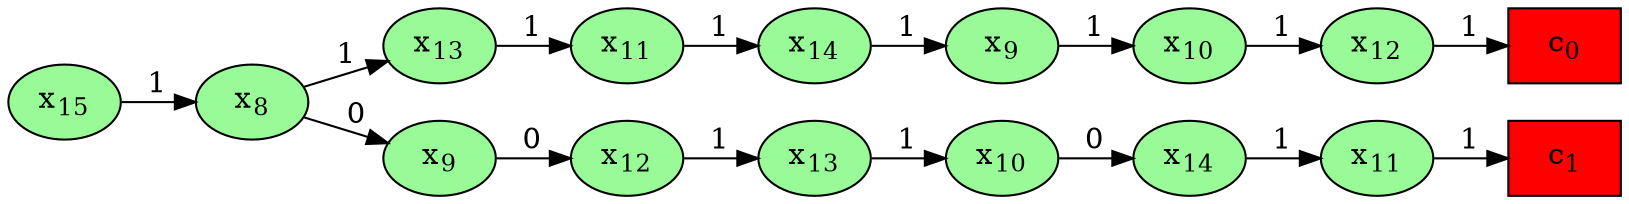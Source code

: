 strict digraph G {
	rankdir = LR;
	"e3b042" [label=<x<sub>15</sub>>, style=filled, fillcolor=palegreen];
	"e3b042" -> "1e14c8" [headlabel = "1", labeldistance=2];
	"1e14c8" [label=<x<sub>8</sub>>, style=filled, fillcolor=palegreen];
	"1e14c8" -> "3babe8" [headlabel = "1", labeldistance=2];
	"3babe8" [label=<x<sub>13</sub>>, style=filled, fillcolor=palegreen];
	"3babe8" -> "89aff3" [headlabel = "1", labeldistance=2];
	"89aff3" [label=<x<sub>11</sub>>, style=filled, fillcolor=palegreen];
	"89aff3" -> "8cd28f" [headlabel = "1", labeldistance=2];
	"8cd28f" [label=<x<sub>14</sub>>, style=filled, fillcolor=palegreen];
	"8cd28f" -> "45b67f" [headlabel = "1", labeldistance=2];
	"45b67f" [label=<x<sub>9</sub>>, style=filled, fillcolor=palegreen];
	"45b67f" -> "66996f" [headlabel = "1", labeldistance=2];
	"66996f" [label=<x<sub>10</sub>>, style=filled, fillcolor=palegreen];
	"66996f" -> "3f2d44" [headlabel = "1", labeldistance=2];
	"3f2d44" [label=<x<sub>12</sub>>, style=filled, fillcolor=palegreen];
	"3f2d44" -> "0x7fe42ac039b0" [headlabel = "1" labeldistance=2];
	"0x7fe42ac039b0" [shape=box, label=<c<SUB>0</SUB>>, style=filled, fillcolor=red];
	"e3b042" [label=<x<sub>15</sub>>, style=filled, fillcolor=palegreen];
	"e3b042" -> "1e14c8" [headlabel = "1", labeldistance=2];
	"1e14c8" [label=<x<sub>8</sub>>, style=filled, fillcolor=palegreen];
	"1e14c8" -> "78beee" [headlabel = "0", labeldistance=2];
	"78beee" [label=<x<sub>9</sub>>, style=filled, fillcolor=palegreen];
	"78beee" -> "8d13ff" [headlabel = "0", labeldistance=2];
	"8d13ff" [label=<x<sub>12</sub>>, style=filled, fillcolor=palegreen];
	"8d13ff" -> "007146" [headlabel = "1", labeldistance=2];
	"007146" [label=<x<sub>13</sub>>, style=filled, fillcolor=palegreen];
	"007146" -> "5fbe73" [headlabel = "1", labeldistance=2];
	"5fbe73" [label=<x<sub>10</sub>>, style=filled, fillcolor=palegreen];
	"5fbe73" -> "c4372d" [headlabel = "0", labeldistance=2];
	"c4372d" [label=<x<sub>14</sub>>, style=filled, fillcolor=palegreen];
	"c4372d" -> "be8df2" [headlabel = "1", labeldistance=2];
	"be8df2" [label=<x<sub>11</sub>>, style=filled, fillcolor=palegreen];
	"be8df2" -> "0x7fe42ac03ad0" [headlabel = "1" labeldistance=2];
	"0x7fe42ac03ad0" [shape=box, label=<c<SUB>1</SUB>>, style=filled, fillcolor=red];
}
